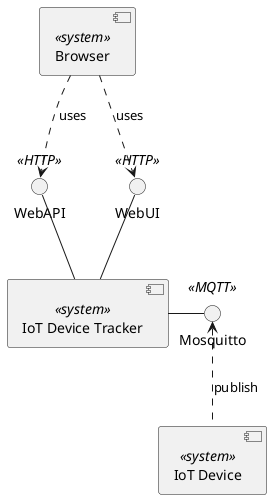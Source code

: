 @startuml

!$iotdt = "IoT Device Tracker"
!$browser = "Browser"
!$iot = "IoT Device"

[$iotdt] <<system>>
[$browser] <<system>>
[$iot] <<system>>

() "WebUI" as ui <<HTTP>>
[$iotdt] -up- ui
[$browser] ..> ui : uses

() "Mosquitto" as mqtt <<MQTT>>
[$iotdt] - mqtt
mqtt <.. [$iot] : publish

() "WebAPI" as api <<HTTP>>
[$iotdt] -up- api
[$browser] ..> api : uses


@enduml
